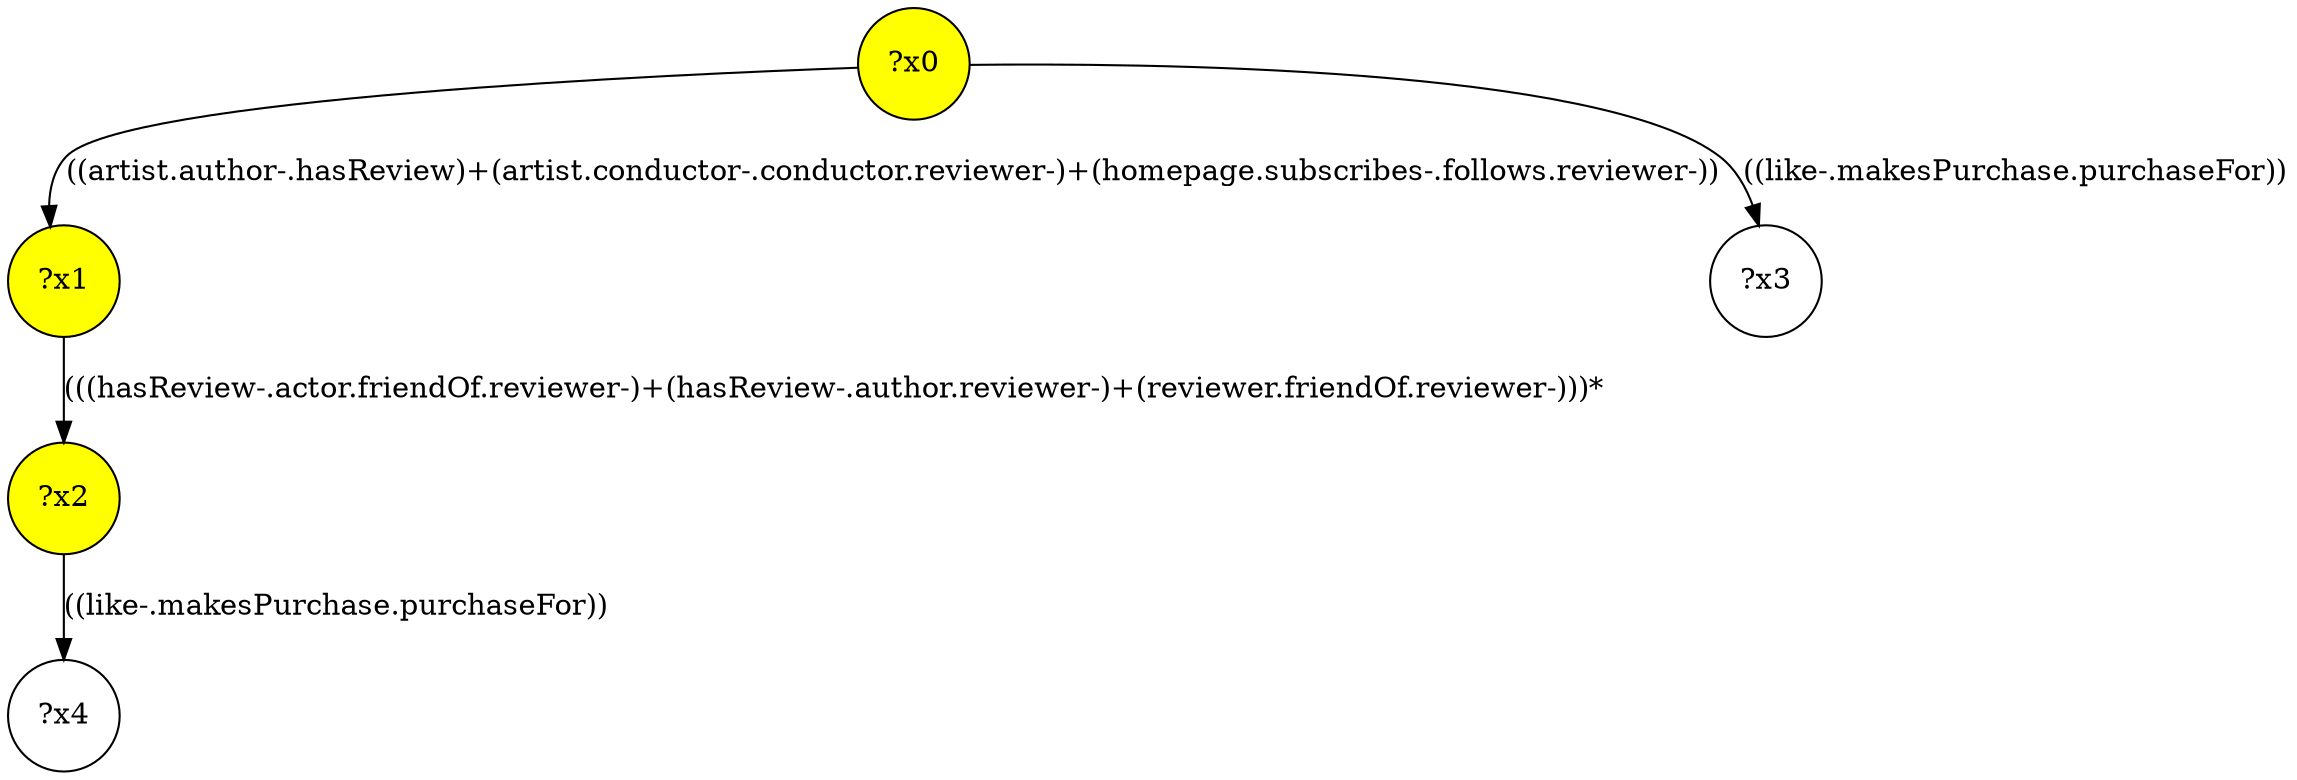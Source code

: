 digraph g {
	x0 [fillcolor="yellow", style="filled," shape=circle, label="?x0"];
	x1 [fillcolor="yellow", style="filled," shape=circle, label="?x1"];
	x2 [fillcolor="yellow", style="filled," shape=circle, label="?x2"];
	x0 -> x1 [label="((artist.author-.hasReview)+(artist.conductor-.conductor.reviewer-)+(homepage.subscribes-.follows.reviewer-))"];
	x1 -> x2 [label="(((hasReview-.actor.friendOf.reviewer-)+(hasReview-.author.reviewer-)+(reviewer.friendOf.reviewer-)))*"];
	x3 [shape=circle, label="?x3"];
	x0 -> x3 [label="((like-.makesPurchase.purchaseFor))"];
	x4 [shape=circle, label="?x4"];
	x2 -> x4 [label="((like-.makesPurchase.purchaseFor))"];
}
